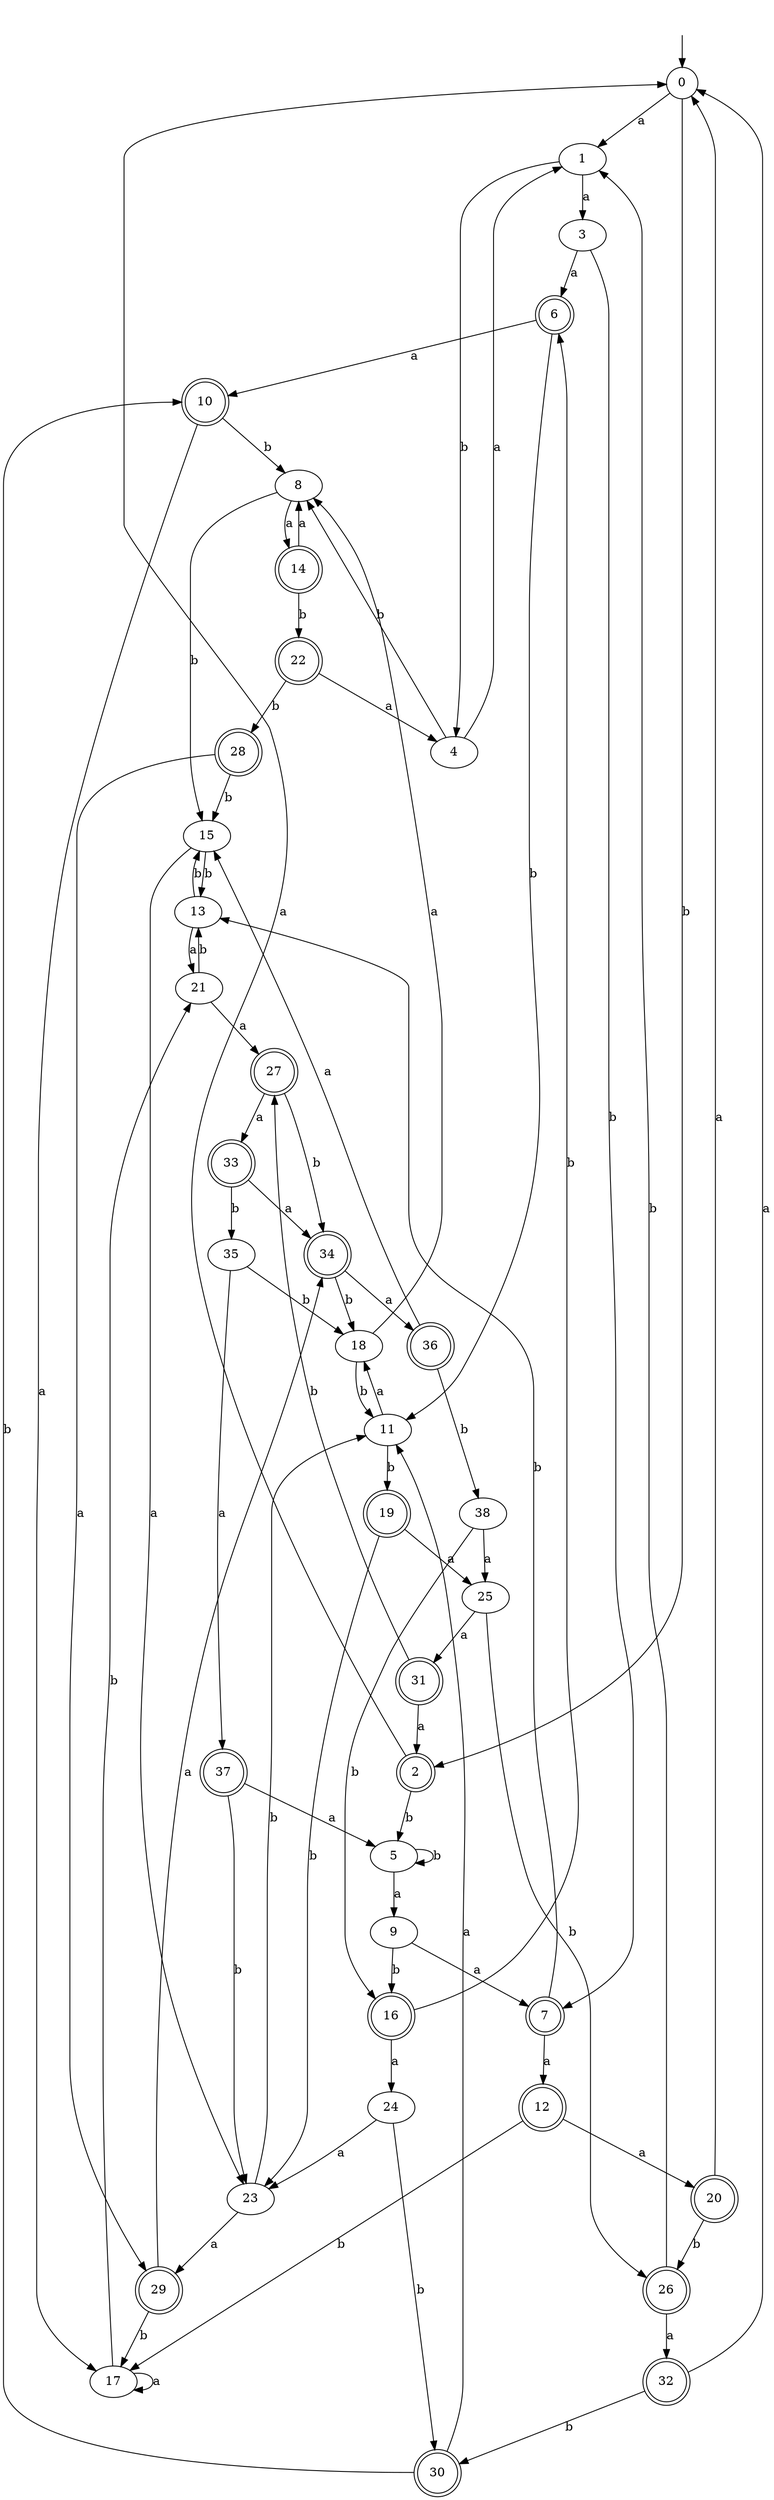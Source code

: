 digraph RandomDFA {
  __start0 [label="", shape=none];
  __start0 -> 0 [label=""];
  0 [shape=circle]
  0 -> 1 [label="a"]
  0 -> 2 [label="b"]
  1
  1 -> 3 [label="a"]
  1 -> 4 [label="b"]
  2 [shape=doublecircle]
  2 -> 0 [label="a"]
  2 -> 5 [label="b"]
  3
  3 -> 6 [label="a"]
  3 -> 7 [label="b"]
  4
  4 -> 1 [label="a"]
  4 -> 8 [label="b"]
  5
  5 -> 9 [label="a"]
  5 -> 5 [label="b"]
  6 [shape=doublecircle]
  6 -> 10 [label="a"]
  6 -> 11 [label="b"]
  7 [shape=doublecircle]
  7 -> 12 [label="a"]
  7 -> 13 [label="b"]
  8
  8 -> 14 [label="a"]
  8 -> 15 [label="b"]
  9
  9 -> 7 [label="a"]
  9 -> 16 [label="b"]
  10 [shape=doublecircle]
  10 -> 17 [label="a"]
  10 -> 8 [label="b"]
  11
  11 -> 18 [label="a"]
  11 -> 19 [label="b"]
  12 [shape=doublecircle]
  12 -> 20 [label="a"]
  12 -> 17 [label="b"]
  13
  13 -> 21 [label="a"]
  13 -> 15 [label="b"]
  14 [shape=doublecircle]
  14 -> 8 [label="a"]
  14 -> 22 [label="b"]
  15
  15 -> 23 [label="a"]
  15 -> 13 [label="b"]
  16 [shape=doublecircle]
  16 -> 24 [label="a"]
  16 -> 6 [label="b"]
  17
  17 -> 17 [label="a"]
  17 -> 21 [label="b"]
  18
  18 -> 8 [label="a"]
  18 -> 11 [label="b"]
  19 [shape=doublecircle]
  19 -> 25 [label="a"]
  19 -> 23 [label="b"]
  20 [shape=doublecircle]
  20 -> 0 [label="a"]
  20 -> 26 [label="b"]
  21
  21 -> 27 [label="a"]
  21 -> 13 [label="b"]
  22 [shape=doublecircle]
  22 -> 4 [label="a"]
  22 -> 28 [label="b"]
  23
  23 -> 29 [label="a"]
  23 -> 11 [label="b"]
  24
  24 -> 23 [label="a"]
  24 -> 30 [label="b"]
  25
  25 -> 31 [label="a"]
  25 -> 26 [label="b"]
  26 [shape=doublecircle]
  26 -> 32 [label="a"]
  26 -> 1 [label="b"]
  27 [shape=doublecircle]
  27 -> 33 [label="a"]
  27 -> 34 [label="b"]
  28 [shape=doublecircle]
  28 -> 29 [label="a"]
  28 -> 15 [label="b"]
  29 [shape=doublecircle]
  29 -> 34 [label="a"]
  29 -> 17 [label="b"]
  30 [shape=doublecircle]
  30 -> 11 [label="a"]
  30 -> 10 [label="b"]
  31 [shape=doublecircle]
  31 -> 2 [label="a"]
  31 -> 27 [label="b"]
  32 [shape=doublecircle]
  32 -> 0 [label="a"]
  32 -> 30 [label="b"]
  33 [shape=doublecircle]
  33 -> 34 [label="a"]
  33 -> 35 [label="b"]
  34 [shape=doublecircle]
  34 -> 36 [label="a"]
  34 -> 18 [label="b"]
  35
  35 -> 37 [label="a"]
  35 -> 18 [label="b"]
  36 [shape=doublecircle]
  36 -> 15 [label="a"]
  36 -> 38 [label="b"]
  37 [shape=doublecircle]
  37 -> 5 [label="a"]
  37 -> 23 [label="b"]
  38
  38 -> 25 [label="a"]
  38 -> 16 [label="b"]
}
